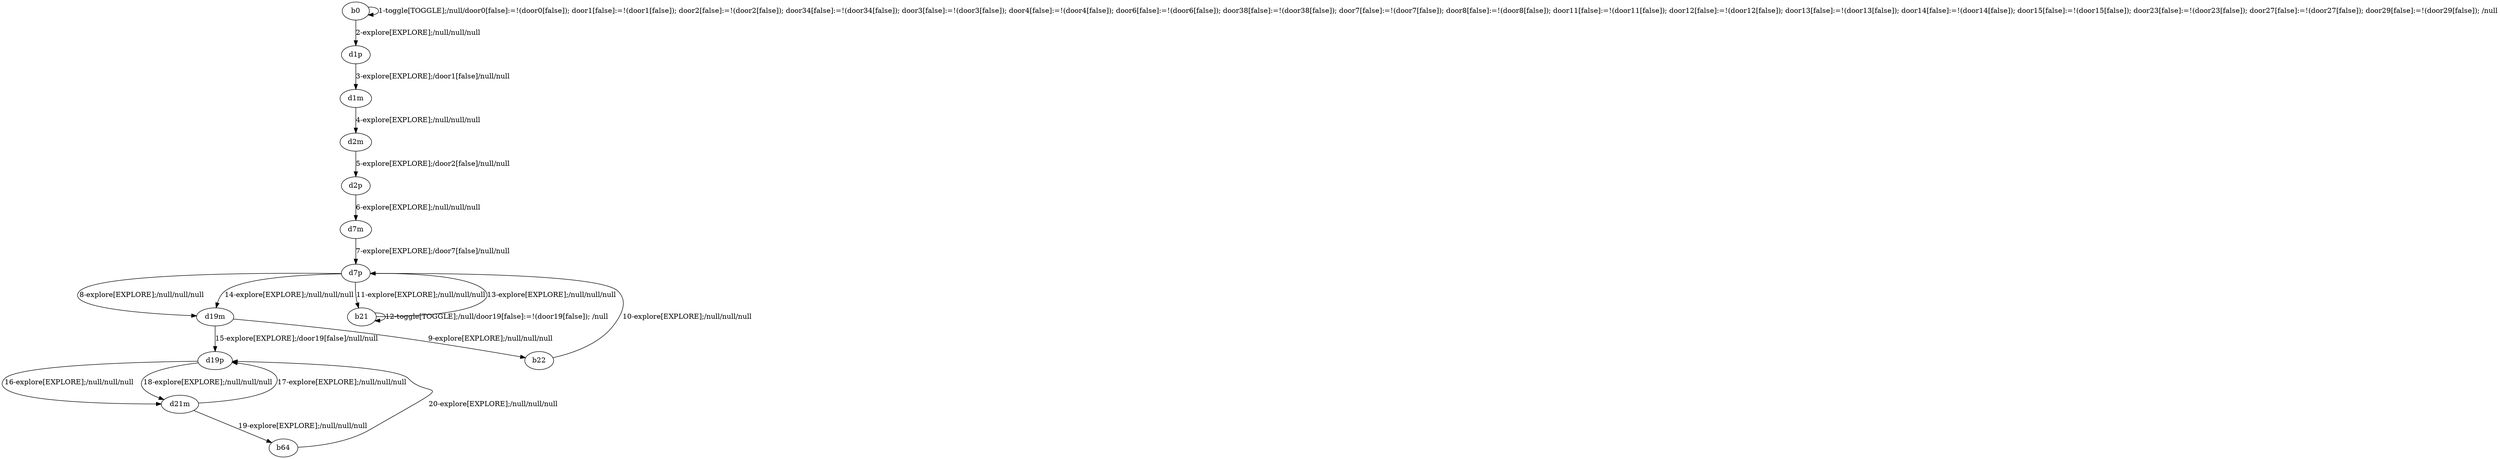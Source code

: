 # Total number of goals covered by this test: 1
# b64 --> d19p

digraph g {
"b0" -> "b0" [label = "1-toggle[TOGGLE];/null/door0[false]:=!(door0[false]); door1[false]:=!(door1[false]); door2[false]:=!(door2[false]); door34[false]:=!(door34[false]); door3[false]:=!(door3[false]); door4[false]:=!(door4[false]); door6[false]:=!(door6[false]); door38[false]:=!(door38[false]); door7[false]:=!(door7[false]); door8[false]:=!(door8[false]); door11[false]:=!(door11[false]); door12[false]:=!(door12[false]); door13[false]:=!(door13[false]); door14[false]:=!(door14[false]); door15[false]:=!(door15[false]); door23[false]:=!(door23[false]); door27[false]:=!(door27[false]); door29[false]:=!(door29[false]); /null"];
"b0" -> "d1p" [label = "2-explore[EXPLORE];/null/null/null"];
"d1p" -> "d1m" [label = "3-explore[EXPLORE];/door1[false]/null/null"];
"d1m" -> "d2m" [label = "4-explore[EXPLORE];/null/null/null"];
"d2m" -> "d2p" [label = "5-explore[EXPLORE];/door2[false]/null/null"];
"d2p" -> "d7m" [label = "6-explore[EXPLORE];/null/null/null"];
"d7m" -> "d7p" [label = "7-explore[EXPLORE];/door7[false]/null/null"];
"d7p" -> "d19m" [label = "8-explore[EXPLORE];/null/null/null"];
"d19m" -> "b22" [label = "9-explore[EXPLORE];/null/null/null"];
"b22" -> "d7p" [label = "10-explore[EXPLORE];/null/null/null"];
"d7p" -> "b21" [label = "11-explore[EXPLORE];/null/null/null"];
"b21" -> "b21" [label = "12-toggle[TOGGLE];/null/door19[false]:=!(door19[false]); /null"];
"b21" -> "d7p" [label = "13-explore[EXPLORE];/null/null/null"];
"d7p" -> "d19m" [label = "14-explore[EXPLORE];/null/null/null"];
"d19m" -> "d19p" [label = "15-explore[EXPLORE];/door19[false]/null/null"];
"d19p" -> "d21m" [label = "16-explore[EXPLORE];/null/null/null"];
"d21m" -> "d19p" [label = "17-explore[EXPLORE];/null/null/null"];
"d19p" -> "d21m" [label = "18-explore[EXPLORE];/null/null/null"];
"d21m" -> "b64" [label = "19-explore[EXPLORE];/null/null/null"];
"b64" -> "d19p" [label = "20-explore[EXPLORE];/null/null/null"];
}